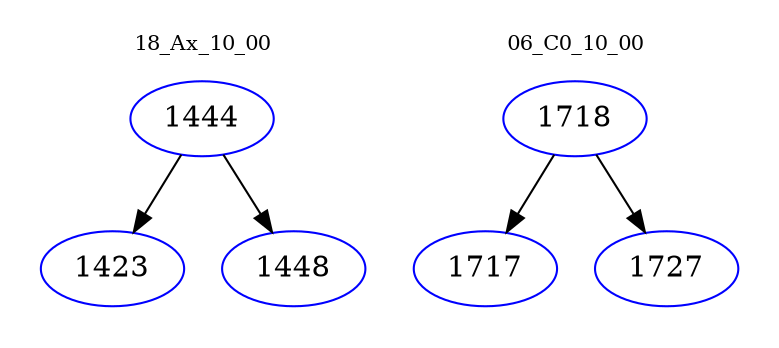 digraph{
subgraph cluster_0 {
color = white
label = "18_Ax_10_00";
fontsize=10;
T0_1444 [label="1444", color="blue"]
T0_1444 -> T0_1423 [color="black"]
T0_1423 [label="1423", color="blue"]
T0_1444 -> T0_1448 [color="black"]
T0_1448 [label="1448", color="blue"]
}
subgraph cluster_1 {
color = white
label = "06_C0_10_00";
fontsize=10;
T1_1718 [label="1718", color="blue"]
T1_1718 -> T1_1717 [color="black"]
T1_1717 [label="1717", color="blue"]
T1_1718 -> T1_1727 [color="black"]
T1_1727 [label="1727", color="blue"]
}
}
